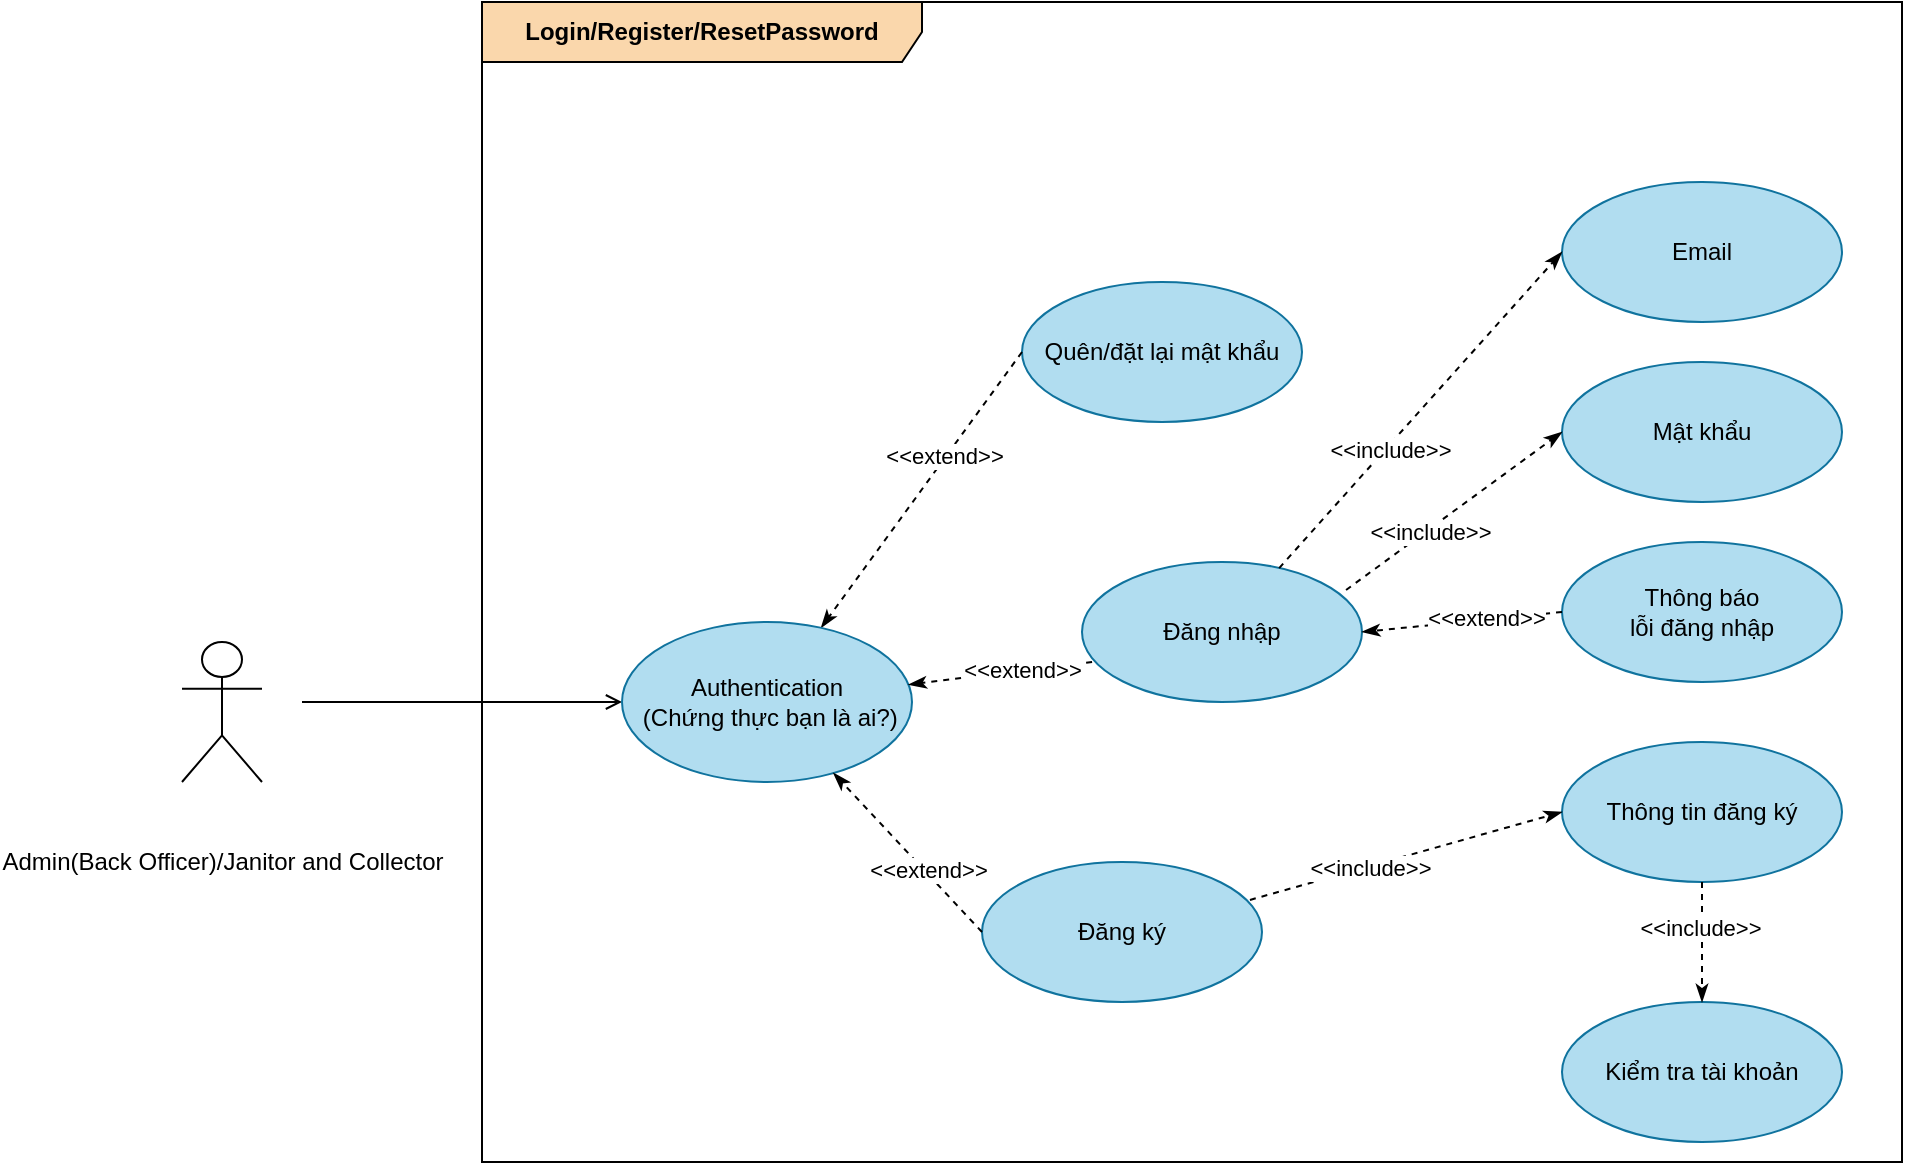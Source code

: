 <mxfile version="20.3.6" type="device"><diagram id="owS17A0AmA7QNwfMR9ii" name="Page-1"><mxGraphModel dx="2912" dy="1122" grid="1" gridSize="10" guides="1" tooltips="1" connect="1" arrows="1" fold="1" page="1" pageScale="1" pageWidth="850" pageHeight="1100" math="0" shadow="0"><root><mxCell id="0"/><mxCell id="1" parent="0"/><mxCell id="dJm38puGOsRGrPPdJ0Z8-1" value="&lt;br&gt;&lt;table align=&quot;center&quot; cellpadding=&quot;0&quot; cellspacing=&quot;0&quot;&gt; &lt;tbody&gt;&lt;tr&gt;  &lt;td align=&quot;left&quot; valign=&quot;top&quot;&gt;&lt;p class=&quot;MsoNormal&quot;&gt;&lt;span style=&quot;background-color: initial; text-align: center;&quot;&gt;Admin(Back Officer)/&lt;/span&gt;&lt;span&gt;Janitor and Collector&lt;/span&gt;&lt;/p&gt;  &lt;/td&gt; &lt;/tr&gt;&lt;/tbody&gt;&lt;/table&gt;" style="shape=umlActor;verticalLabelPosition=bottom;verticalAlign=top;html=1;outlineConnect=0;" parent="1" vertex="1"><mxGeometry x="60" y="370" width="40" height="70" as="geometry"/></mxCell><mxCell id="dJm38puGOsRGrPPdJ0Z8-3" value="&lt;b&gt;Login/Register/ResetPassword&lt;/b&gt;" style="shape=umlFrame;whiteSpace=wrap;html=1;width=220;height=30;fillColor=#fad7ac;strokeColor=#000000;" parent="1" vertex="1"><mxGeometry x="210" y="50" width="710" height="580" as="geometry"/></mxCell><mxCell id="dJm38puGOsRGrPPdJ0Z8-9" value="Đăng nhập" style="ellipse;whiteSpace=wrap;html=1;fillColor=#b1ddf0;strokeColor=#10739e;" parent="1" vertex="1"><mxGeometry x="510" y="330" width="140" height="70" as="geometry"/></mxCell><mxCell id="dJm38puGOsRGrPPdJ0Z8-10" value="" style="endArrow=open;endFill=1;html=1;rounded=0;" parent="1" edge="1"><mxGeometry width="160" relative="1" as="geometry"><mxPoint x="120" y="400" as="sourcePoint"/><mxPoint x="280" y="400" as="targetPoint"/></mxGeometry></mxCell><mxCell id="dJm38puGOsRGrPPdJ0Z8-11" value="Email" style="ellipse;whiteSpace=wrap;html=1;fillColor=#b1ddf0;strokeColor=#10739e;" parent="1" vertex="1"><mxGeometry x="750" y="140" width="140" height="70" as="geometry"/></mxCell><mxCell id="dJm38puGOsRGrPPdJ0Z8-12" value="Thông báo &lt;br&gt;lỗi đăng nhập" style="ellipse;whiteSpace=wrap;html=1;fillColor=#b1ddf0;strokeColor=#10739e;" parent="1" vertex="1"><mxGeometry x="750" y="320" width="140" height="70" as="geometry"/></mxCell><mxCell id="dJm38puGOsRGrPPdJ0Z8-15" value="" style="endArrow=classicThin;dashed=1;endFill=1;html=1;rounded=0;entryX=1;entryY=0.5;entryDx=0;entryDy=0;exitX=0;exitY=0.5;exitDx=0;exitDy=0;" parent="1" source="dJm38puGOsRGrPPdJ0Z8-12" target="dJm38puGOsRGrPPdJ0Z8-9" edge="1"><mxGeometry width="160" relative="1" as="geometry"><mxPoint x="400" y="170" as="sourcePoint"/><mxPoint x="570" y="300" as="targetPoint"/></mxGeometry></mxCell><mxCell id="dJm38puGOsRGrPPdJ0Z8-16" value="&amp;lt;&amp;lt;extend&amp;gt;&amp;gt;" style="edgeLabel;html=1;align=center;verticalAlign=middle;resizable=0;points=[];" parent="dJm38puGOsRGrPPdJ0Z8-15" vertex="1" connectable="0"><mxGeometry x="-0.237" y="-1" relative="1" as="geometry"><mxPoint as="offset"/></mxGeometry></mxCell><mxCell id="dJm38puGOsRGrPPdJ0Z8-17" value="Mật khẩu" style="ellipse;whiteSpace=wrap;html=1;fillColor=#b1ddf0;strokeColor=#10739e;" parent="1" vertex="1"><mxGeometry x="750" y="230" width="140" height="70" as="geometry"/></mxCell><mxCell id="dJm38puGOsRGrPPdJ0Z8-20" value="" style="endArrow=classicThin;dashed=1;endFill=1;html=1;rounded=0;entryX=0;entryY=0.5;entryDx=0;entryDy=0;exitX=0.943;exitY=0.2;exitDx=0;exitDy=0;exitPerimeter=0;" parent="1" source="dJm38puGOsRGrPPdJ0Z8-9" target="dJm38puGOsRGrPPdJ0Z8-17" edge="1"><mxGeometry width="160" relative="1" as="geometry"><mxPoint x="420" y="200" as="sourcePoint"/><mxPoint x="570" y="115" as="targetPoint"/></mxGeometry></mxCell><mxCell id="dJm38puGOsRGrPPdJ0Z8-21" value="&amp;lt;&amp;lt;include&amp;gt;&amp;gt;" style="edgeLabel;html=1;align=center;verticalAlign=middle;resizable=0;points=[];" parent="dJm38puGOsRGrPPdJ0Z8-20" vertex="1" connectable="0"><mxGeometry x="-0.237" y="-1" relative="1" as="geometry"><mxPoint as="offset"/></mxGeometry></mxCell><mxCell id="dJm38puGOsRGrPPdJ0Z8-26" value="" style="endArrow=classicThin;dashed=1;endFill=1;html=1;rounded=0;entryX=0;entryY=0.5;entryDx=0;entryDy=0;" parent="1" source="dJm38puGOsRGrPPdJ0Z8-9" target="dJm38puGOsRGrPPdJ0Z8-11" edge="1"><mxGeometry width="160" relative="1" as="geometry"><mxPoint x="430" y="210" as="sourcePoint"/><mxPoint x="570" y="315" as="targetPoint"/></mxGeometry></mxCell><mxCell id="dJm38puGOsRGrPPdJ0Z8-27" value="&amp;lt;&amp;lt;include&amp;gt;&amp;gt;" style="edgeLabel;html=1;align=center;verticalAlign=middle;resizable=0;points=[];" parent="dJm38puGOsRGrPPdJ0Z8-26" vertex="1" connectable="0"><mxGeometry x="-0.237" y="-1" relative="1" as="geometry"><mxPoint as="offset"/></mxGeometry></mxCell><mxCell id="dJm38puGOsRGrPPdJ0Z8-28" value="Quên/đặt lại mật khẩu" style="ellipse;whiteSpace=wrap;html=1;fillColor=#b1ddf0;strokeColor=#10739e;" parent="1" vertex="1"><mxGeometry x="480" y="190" width="140" height="70" as="geometry"/></mxCell><mxCell id="dJm38puGOsRGrPPdJ0Z8-29" value="" style="endArrow=classicThin;dashed=1;endFill=1;html=1;rounded=0;exitX=0;exitY=0.5;exitDx=0;exitDy=0;" parent="1" source="dJm38puGOsRGrPPdJ0Z8-28" target="JEWwFj7WXiek1-D3HMGD-1" edge="1"><mxGeometry width="160" relative="1" as="geometry"><mxPoint x="950" y="265" as="sourcePoint"/><mxPoint x="370" y="230" as="targetPoint"/></mxGeometry></mxCell><mxCell id="dJm38puGOsRGrPPdJ0Z8-30" value="&amp;lt;&amp;lt;extend&amp;gt;&amp;gt;" style="edgeLabel;html=1;align=center;verticalAlign=middle;resizable=0;points=[];" parent="dJm38puGOsRGrPPdJ0Z8-29" vertex="1" connectable="0"><mxGeometry x="-0.237" y="-1" relative="1" as="geometry"><mxPoint as="offset"/></mxGeometry></mxCell><mxCell id="dJm38puGOsRGrPPdJ0Z8-31" value="Đăng ký" style="ellipse;whiteSpace=wrap;html=1;fillColor=#b1ddf0;strokeColor=#10739e;" parent="1" vertex="1"><mxGeometry x="460" y="480" width="140" height="70" as="geometry"/></mxCell><mxCell id="dJm38puGOsRGrPPdJ0Z8-33" value="Thông tin đăng ký" style="ellipse;whiteSpace=wrap;html=1;fillColor=#b1ddf0;strokeColor=#10739e;" parent="1" vertex="1"><mxGeometry x="750" y="420" width="140" height="70" as="geometry"/></mxCell><mxCell id="dJm38puGOsRGrPPdJ0Z8-34" value="Kiểm tra&amp;nbsp;tài khoản" style="ellipse;whiteSpace=wrap;html=1;fillColor=#b1ddf0;strokeColor=#10739e;" parent="1" vertex="1"><mxGeometry x="750" y="550" width="140" height="70" as="geometry"/></mxCell><mxCell id="dJm38puGOsRGrPPdJ0Z8-37" value="" style="endArrow=classicThin;dashed=1;endFill=1;html=1;rounded=0;entryX=0;entryY=0.5;entryDx=0;entryDy=0;exitX=0.957;exitY=0.271;exitDx=0;exitDy=0;exitPerimeter=0;" parent="1" source="dJm38puGOsRGrPPdJ0Z8-31" target="dJm38puGOsRGrPPdJ0Z8-33" edge="1"><mxGeometry width="160" relative="1" as="geometry"><mxPoint x="430" y="210" as="sourcePoint"/><mxPoint x="570" y="315" as="targetPoint"/></mxGeometry></mxCell><mxCell id="dJm38puGOsRGrPPdJ0Z8-38" value="&amp;lt;&amp;lt;include&amp;gt;&amp;gt;" style="edgeLabel;html=1;align=center;verticalAlign=middle;resizable=0;points=[];" parent="dJm38puGOsRGrPPdJ0Z8-37" vertex="1" connectable="0"><mxGeometry x="-0.237" y="-1" relative="1" as="geometry"><mxPoint as="offset"/></mxGeometry></mxCell><mxCell id="JEWwFj7WXiek1-D3HMGD-1" value="Authentication&lt;br&gt;&amp;nbsp;(Chứng thực bạn là ai?)" style="ellipse;whiteSpace=wrap;html=1;fillColor=#b1ddf0;strokeColor=#10739e;" parent="1" vertex="1"><mxGeometry x="280" y="360" width="145" height="80" as="geometry"/></mxCell><mxCell id="JEWwFj7WXiek1-D3HMGD-4" value="" style="endArrow=classicThin;dashed=1;endFill=1;html=1;rounded=0;exitX=0.036;exitY=0.714;exitDx=0;exitDy=0;exitPerimeter=0;" parent="1" source="dJm38puGOsRGrPPdJ0Z8-9" target="JEWwFj7WXiek1-D3HMGD-1" edge="1"><mxGeometry width="160" relative="1" as="geometry"><mxPoint x="810" y="325" as="sourcePoint"/><mxPoint x="810" y="255" as="targetPoint"/></mxGeometry></mxCell><mxCell id="JEWwFj7WXiek1-D3HMGD-5" value="&amp;lt;&amp;lt;extend&amp;gt;&amp;gt;" style="edgeLabel;html=1;align=center;verticalAlign=middle;resizable=0;points=[];" parent="JEWwFj7WXiek1-D3HMGD-4" vertex="1" connectable="0"><mxGeometry x="-0.237" y="-1" relative="1" as="geometry"><mxPoint as="offset"/></mxGeometry></mxCell><mxCell id="JEWwFj7WXiek1-D3HMGD-6" value="" style="endArrow=classicThin;dashed=1;endFill=1;html=1;rounded=0;exitX=0;exitY=0.5;exitDx=0;exitDy=0;" parent="1" source="dJm38puGOsRGrPPdJ0Z8-31" target="JEWwFj7WXiek1-D3HMGD-1" edge="1"><mxGeometry width="160" relative="1" as="geometry"><mxPoint x="465.04" y="279.98" as="sourcePoint"/><mxPoint x="389.312" y="382.179" as="targetPoint"/></mxGeometry></mxCell><mxCell id="JEWwFj7WXiek1-D3HMGD-7" value="&amp;lt;&amp;lt;extend&amp;gt;&amp;gt;" style="edgeLabel;html=1;align=center;verticalAlign=middle;resizable=0;points=[];" parent="JEWwFj7WXiek1-D3HMGD-6" vertex="1" connectable="0"><mxGeometry x="-0.237" y="-1" relative="1" as="geometry"><mxPoint as="offset"/></mxGeometry></mxCell><mxCell id="i2ifczo4osqLu7aKQMhK-1" value="" style="endArrow=classicThin;dashed=1;endFill=1;html=1;rounded=0;entryX=0.5;entryY=0;entryDx=0;entryDy=0;" parent="1" source="dJm38puGOsRGrPPdJ0Z8-33" target="dJm38puGOsRGrPPdJ0Z8-34" edge="1"><mxGeometry width="160" relative="1" as="geometry"><mxPoint x="603.98" y="508.97" as="sourcePoint"/><mxPoint x="760" y="445" as="targetPoint"/></mxGeometry></mxCell><mxCell id="i2ifczo4osqLu7aKQMhK-2" value="&amp;lt;&amp;lt;include&amp;gt;&amp;gt;" style="edgeLabel;html=1;align=center;verticalAlign=middle;resizable=0;points=[];" parent="i2ifczo4osqLu7aKQMhK-1" vertex="1" connectable="0"><mxGeometry x="-0.237" y="-1" relative="1" as="geometry"><mxPoint as="offset"/></mxGeometry></mxCell></root></mxGraphModel></diagram></mxfile>